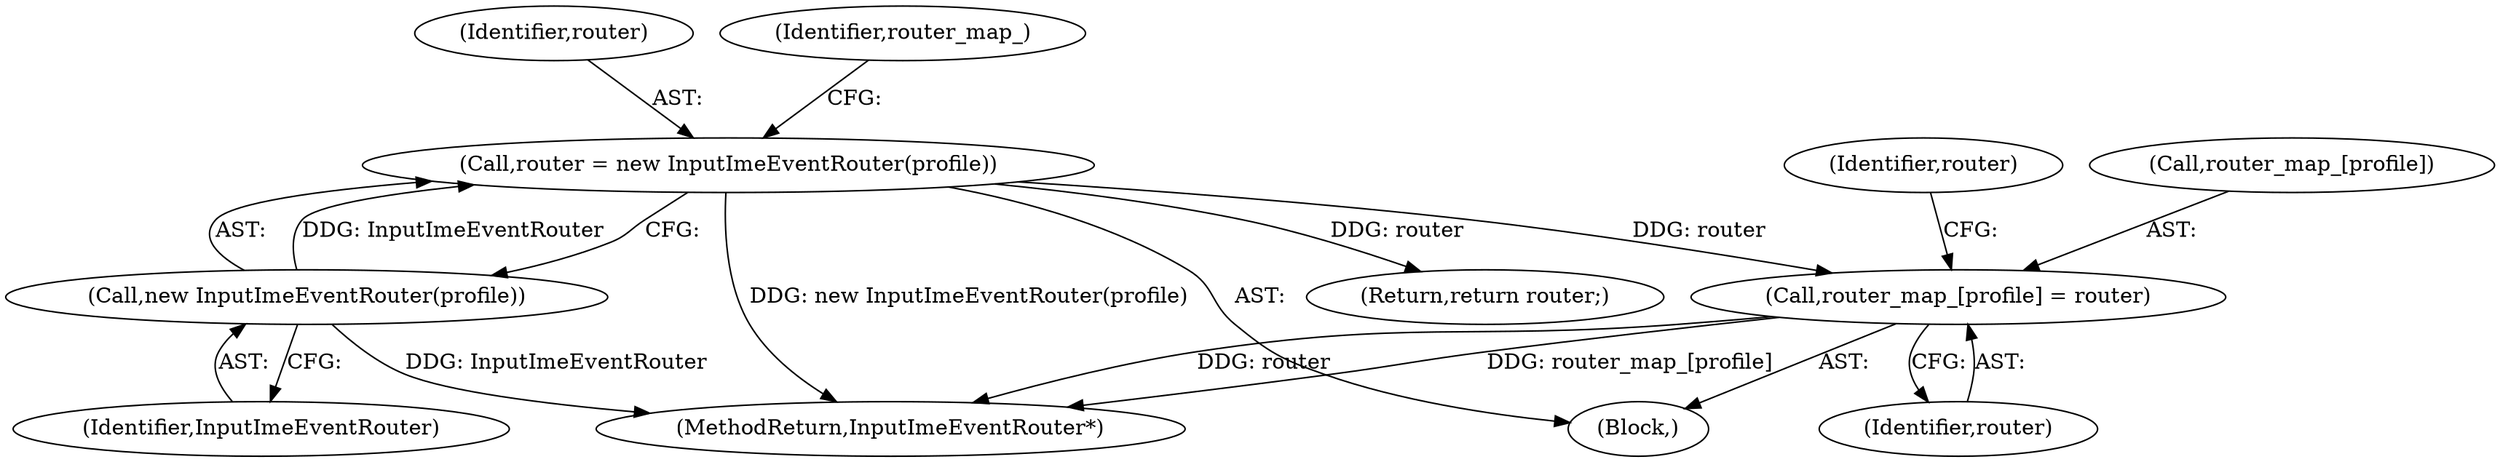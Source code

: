 digraph "0_Chrome_2f0b419df243400f954e11b649f4862a1e0ff367_0@pointer" {
"1000122" [label="(Call,router_map_[profile] = router)"];
"1000118" [label="(Call,router = new InputImeEventRouter(profile))"];
"1000120" [label="(Call,new InputImeEventRouter(profile))"];
"1000121" [label="(Identifier,InputImeEventRouter)"];
"1000129" [label="(MethodReturn,InputImeEventRouter*)"];
"1000120" [label="(Call,new InputImeEventRouter(profile))"];
"1000128" [label="(Identifier,router)"];
"1000119" [label="(Identifier,router)"];
"1000124" [label="(Identifier,router_map_)"];
"1000123" [label="(Call,router_map_[profile])"];
"1000122" [label="(Call,router_map_[profile] = router)"];
"1000126" [label="(Identifier,router)"];
"1000117" [label="(Block,)"];
"1000118" [label="(Call,router = new InputImeEventRouter(profile))"];
"1000127" [label="(Return,return router;)"];
"1000122" -> "1000117"  [label="AST: "];
"1000122" -> "1000126"  [label="CFG: "];
"1000123" -> "1000122"  [label="AST: "];
"1000126" -> "1000122"  [label="AST: "];
"1000128" -> "1000122"  [label="CFG: "];
"1000122" -> "1000129"  [label="DDG: router"];
"1000122" -> "1000129"  [label="DDG: router_map_[profile]"];
"1000118" -> "1000122"  [label="DDG: router"];
"1000118" -> "1000117"  [label="AST: "];
"1000118" -> "1000120"  [label="CFG: "];
"1000119" -> "1000118"  [label="AST: "];
"1000120" -> "1000118"  [label="AST: "];
"1000124" -> "1000118"  [label="CFG: "];
"1000118" -> "1000129"  [label="DDG: new InputImeEventRouter(profile)"];
"1000120" -> "1000118"  [label="DDG: InputImeEventRouter"];
"1000118" -> "1000127"  [label="DDG: router"];
"1000120" -> "1000121"  [label="CFG: "];
"1000121" -> "1000120"  [label="AST: "];
"1000120" -> "1000129"  [label="DDG: InputImeEventRouter"];
}
